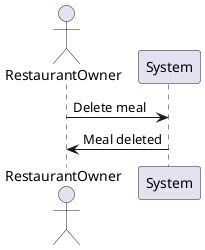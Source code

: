 @startuml
actor RestaurantOwner
RestaurantOwner -> System: Delete meal
System -> RestaurantOwner: Meal deleted
@enduml